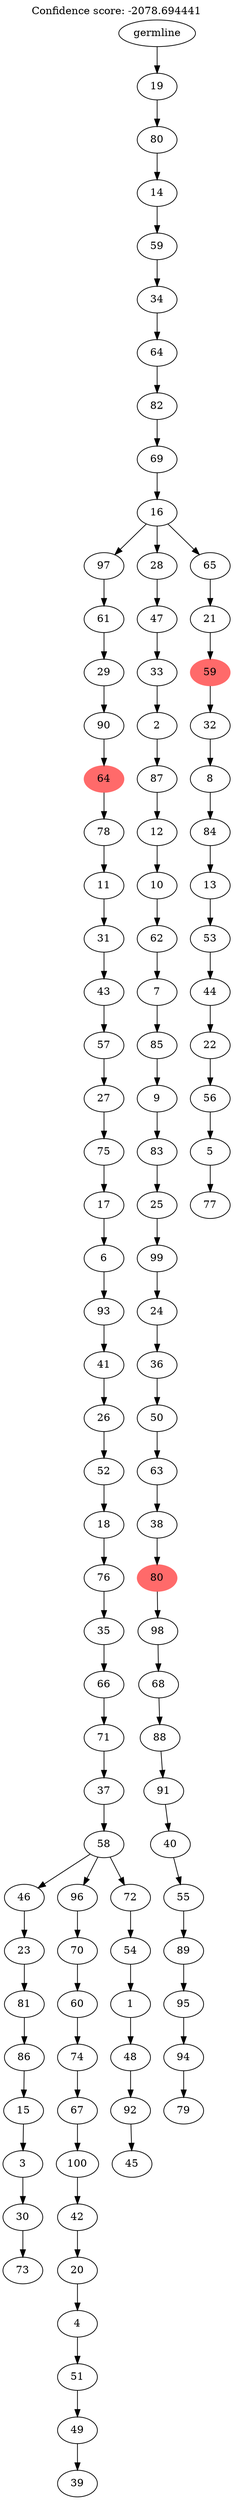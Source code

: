 digraph g {
	"102" -> "103";
	"103" [label="73"];
	"101" -> "102";
	"102" [label="30"];
	"100" -> "101";
	"101" [label="3"];
	"99" -> "100";
	"100" [label="15"];
	"98" -> "99";
	"99" [label="86"];
	"97" -> "98";
	"98" [label="81"];
	"96" -> "97";
	"97" [label="23"];
	"94" -> "95";
	"95" [label="39"];
	"93" -> "94";
	"94" [label="49"];
	"92" -> "93";
	"93" [label="51"];
	"91" -> "92";
	"92" [label="4"];
	"90" -> "91";
	"91" [label="20"];
	"89" -> "90";
	"90" [label="42"];
	"88" -> "89";
	"89" [label="100"];
	"87" -> "88";
	"88" [label="67"];
	"86" -> "87";
	"87" [label="74"];
	"85" -> "86";
	"86" [label="60"];
	"84" -> "85";
	"85" [label="70"];
	"82" -> "83";
	"83" [label="45"];
	"81" -> "82";
	"82" [label="92"];
	"80" -> "81";
	"81" [label="48"];
	"79" -> "80";
	"80" [label="1"];
	"78" -> "79";
	"79" [label="54"];
	"77" -> "78";
	"78" [label="72"];
	"77" -> "84";
	"84" [label="96"];
	"77" -> "96";
	"96" [label="46"];
	"76" -> "77";
	"77" [label="58"];
	"75" -> "76";
	"76" [label="37"];
	"74" -> "75";
	"75" [label="71"];
	"73" -> "74";
	"74" [label="66"];
	"72" -> "73";
	"73" [label="35"];
	"71" -> "72";
	"72" [label="76"];
	"70" -> "71";
	"71" [label="18"];
	"69" -> "70";
	"70" [label="52"];
	"68" -> "69";
	"69" [label="26"];
	"67" -> "68";
	"68" [label="41"];
	"66" -> "67";
	"67" [label="93"];
	"65" -> "66";
	"66" [label="6"];
	"64" -> "65";
	"65" [label="17"];
	"63" -> "64";
	"64" [label="75"];
	"62" -> "63";
	"63" [label="27"];
	"61" -> "62";
	"62" [label="57"];
	"60" -> "61";
	"61" [label="43"];
	"59" -> "60";
	"60" [label="31"];
	"58" -> "59";
	"59" [label="11"];
	"57" -> "58";
	"58" [label="78"];
	"56" -> "57";
	"57" [color=indianred1, style=filled, label="64"];
	"55" -> "56";
	"56" [label="90"];
	"54" -> "55";
	"55" [label="29"];
	"53" -> "54";
	"54" [label="61"];
	"51" -> "52";
	"52" [label="79"];
	"50" -> "51";
	"51" [label="94"];
	"49" -> "50";
	"50" [label="95"];
	"48" -> "49";
	"49" [label="89"];
	"47" -> "48";
	"48" [label="55"];
	"46" -> "47";
	"47" [label="40"];
	"45" -> "46";
	"46" [label="91"];
	"44" -> "45";
	"45" [label="88"];
	"43" -> "44";
	"44" [label="68"];
	"42" -> "43";
	"43" [label="98"];
	"41" -> "42";
	"42" [color=indianred1, style=filled, label="80"];
	"40" -> "41";
	"41" [label="38"];
	"39" -> "40";
	"40" [label="63"];
	"38" -> "39";
	"39" [label="50"];
	"37" -> "38";
	"38" [label="36"];
	"36" -> "37";
	"37" [label="24"];
	"35" -> "36";
	"36" [label="99"];
	"34" -> "35";
	"35" [label="25"];
	"33" -> "34";
	"34" [label="83"];
	"32" -> "33";
	"33" [label="9"];
	"31" -> "32";
	"32" [label="85"];
	"30" -> "31";
	"31" [label="7"];
	"29" -> "30";
	"30" [label="62"];
	"28" -> "29";
	"29" [label="10"];
	"27" -> "28";
	"28" [label="12"];
	"26" -> "27";
	"27" [label="87"];
	"25" -> "26";
	"26" [label="2"];
	"24" -> "25";
	"25" [label="33"];
	"23" -> "24";
	"24" [label="47"];
	"21" -> "22";
	"22" [label="77"];
	"20" -> "21";
	"21" [label="5"];
	"19" -> "20";
	"20" [label="56"];
	"18" -> "19";
	"19" [label="22"];
	"17" -> "18";
	"18" [label="44"];
	"16" -> "17";
	"17" [label="53"];
	"15" -> "16";
	"16" [label="13"];
	"14" -> "15";
	"15" [label="84"];
	"13" -> "14";
	"14" [label="8"];
	"12" -> "13";
	"13" [label="32"];
	"11" -> "12";
	"12" [color=indianred1, style=filled, label="59"];
	"10" -> "11";
	"11" [label="21"];
	"9" -> "10";
	"10" [label="65"];
	"9" -> "23";
	"23" [label="28"];
	"9" -> "53";
	"53" [label="97"];
	"8" -> "9";
	"9" [label="16"];
	"7" -> "8";
	"8" [label="69"];
	"6" -> "7";
	"7" [label="82"];
	"5" -> "6";
	"6" [label="64"];
	"4" -> "5";
	"5" [label="34"];
	"3" -> "4";
	"4" [label="59"];
	"2" -> "3";
	"3" [label="14"];
	"1" -> "2";
	"2" [label="80"];
	"0" -> "1";
	"1" [label="19"];
	"0" [label="germline"];
	labelloc="t";
	label="Confidence score: -2078.694441";
}
